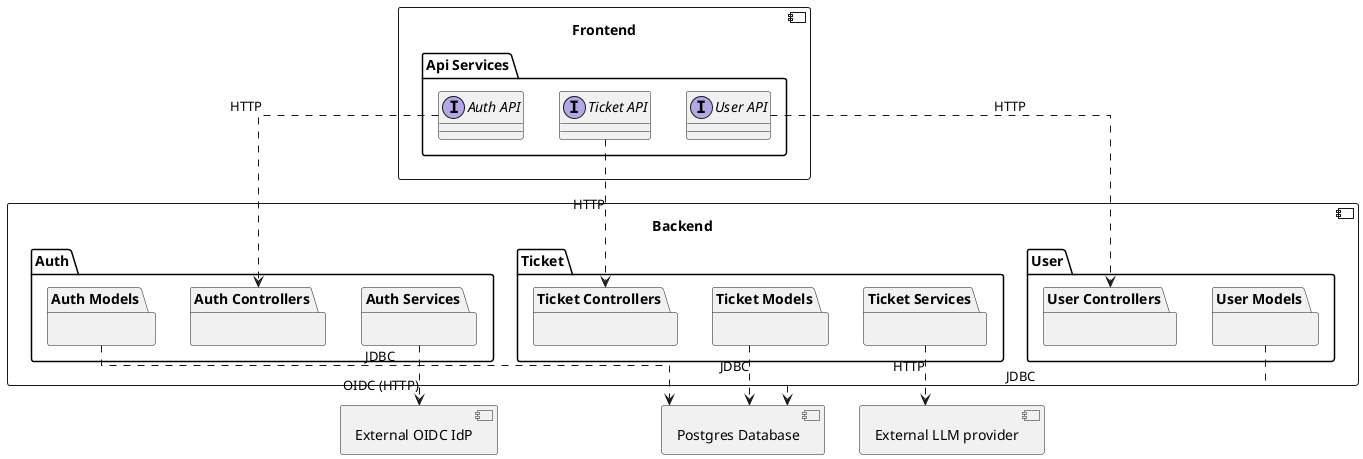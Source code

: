 @startuml IUTicket Component Diagram

skinparam linetype ortho


component "Frontend" {
  package "Api Services" as fe_api_service {
    interface "User API" as user_api
    interface "Ticket API" as ticket_api
    interface "Auth API" as auth_api
  }
}

component "Backend" {
  package "User" as user {
    package "User Models" as user_models {}
    package "User Controllers" as user_controllers {}
  }
  package "Auth" as auth {
    package "Auth Models" as auth_models {}
    package "Auth Controllers" as auth_controllers {}
    package "Auth Services" as auth_services {}
  }
  package "Ticket" as ticket {
    package "Ticket Models" as ticket_models {}
    package "Ticket Services" as ticket_services {}
    package "Ticket Controllers" as ticket_controllers {}
  }
}

component "Postgres Database" as postgres {
}

component "External OIDC IdP" as google_auth {

}
component "External LLM provider" as llm_provider {

}

user_api ..> user_controllers : HTTP
ticket_api ..> ticket_controllers : HTTP
auth_api ..> auth_controllers : HTTP

user_models ..> postgres : JDBC
ticket_models ..> postgres : JDBC
auth_models ..> postgres : JDBC

auth_services ..> google_auth : OIDC (HTTP)

ticket_services ..> llm_provider : HTTP

@enduml